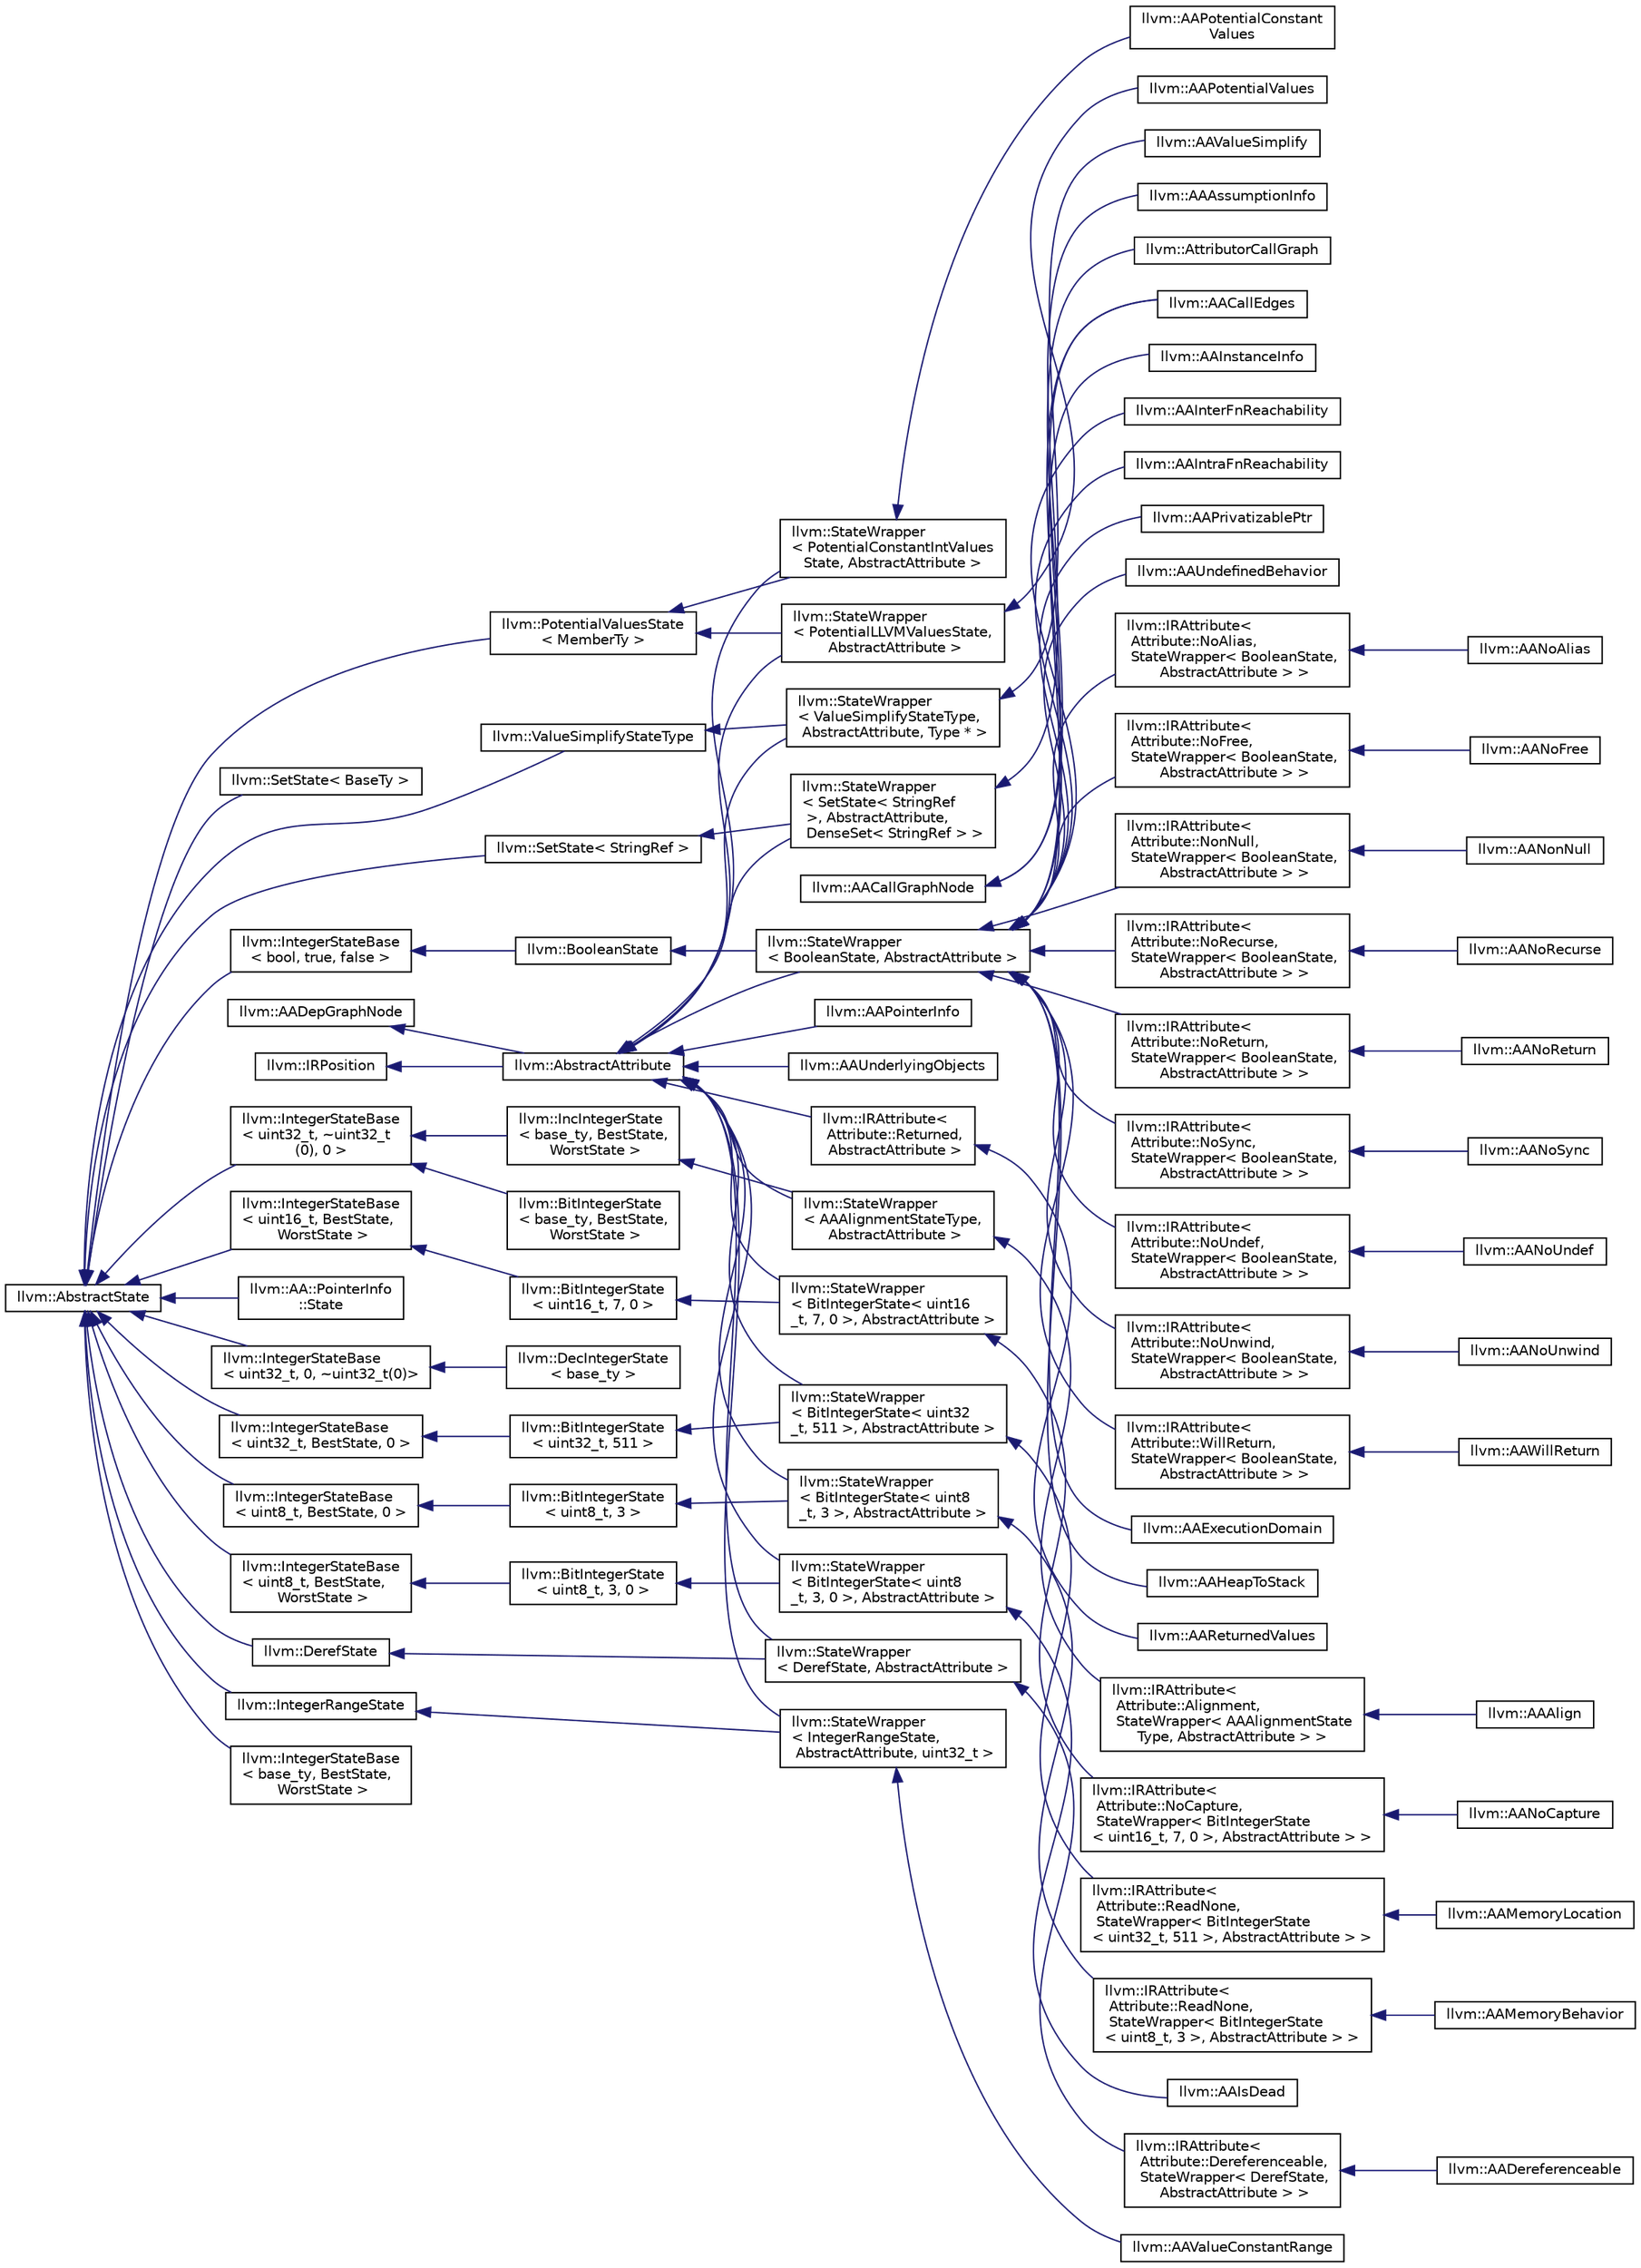 digraph "Graphical Class Hierarchy"
{
 // LATEX_PDF_SIZE
  bgcolor="transparent";
  edge [fontname="Helvetica",fontsize="10",labelfontname="Helvetica",labelfontsize="10"];
  node [fontname="Helvetica",fontsize="10",shape=record];
  rankdir="LR";
  Node13698 [label="llvm::AACallGraphNode",height=0.2,width=0.4,color="black",URL="$structllvm_1_1AACallGraphNode.html",tooltip=" "];
  Node13698 -> Node39 [dir="back",color="midnightblue",fontsize="10",style="solid",fontname="Helvetica"];
  Node39 [label="llvm::AACallEdges",height=0.2,width=0.4,color="black",URL="$structllvm_1_1AACallEdges.html",tooltip="An abstract state for querying live call edges."];
  Node13698 -> Node13699 [dir="back",color="midnightblue",fontsize="10",style="solid",fontname="Helvetica"];
  Node13699 [label="llvm::AttributorCallGraph",height=0.2,width=0.4,color="black",URL="$structllvm_1_1AttributorCallGraph.html",tooltip=" "];
  Node13696 [label="llvm::AADepGraphNode",height=0.2,width=0.4,color="black",URL="$structllvm_1_1AADepGraphNode.html",tooltip="}"];
  Node13696 -> Node1 [dir="back",color="midnightblue",fontsize="10",style="solid",fontname="Helvetica"];
  Node1 [label="llvm::AbstractAttribute",height=0.2,width=0.4,color="black",URL="$structllvm_1_1AbstractAttribute.html",tooltip="Base struct for all \"concrete attribute\" deductions."];
  Node1 -> Node2 [dir="back",color="midnightblue",fontsize="10",style="solid",fontname="Helvetica"];
  Node2 [label="llvm::IRAttribute\<\l Attribute::Returned,\l AbstractAttribute \>",height=0.2,width=0.4,color="black",URL="$structllvm_1_1IRAttribute.html",tooltip=" "];
  Node2 -> Node3 [dir="back",color="midnightblue",fontsize="10",style="solid",fontname="Helvetica"];
  Node3 [label="llvm::AAReturnedValues",height=0.2,width=0.4,color="black",URL="$structllvm_1_1AAReturnedValues.html",tooltip="An abstract attribute for the returned values of a function."];
  Node1 -> Node4 [dir="back",color="midnightblue",fontsize="10",style="solid",fontname="Helvetica"];
  Node4 [label="llvm::AAPointerInfo",height=0.2,width=0.4,color="black",URL="$structllvm_1_1AAPointerInfo.html",tooltip="An abstract interface for struct information."];
  Node1 -> Node5 [dir="back",color="midnightblue",fontsize="10",style="solid",fontname="Helvetica"];
  Node5 [label="llvm::AAUnderlyingObjects",height=0.2,width=0.4,color="black",URL="$structllvm_1_1AAUnderlyingObjects.html",tooltip="An abstract attribute for getting all assumption underlying objects."];
  Node1 -> Node6 [dir="back",color="midnightblue",fontsize="10",style="solid",fontname="Helvetica"];
  Node6 [label="llvm::StateWrapper\l\< AAAlignmentStateType,\l AbstractAttribute \>",height=0.2,width=0.4,color="black",URL="$structllvm_1_1StateWrapper.html",tooltip=" "];
  Node6 -> Node7 [dir="back",color="midnightblue",fontsize="10",style="solid",fontname="Helvetica"];
  Node7 [label="llvm::IRAttribute\<\l Attribute::Alignment,\l StateWrapper\< AAAlignmentState\lType, AbstractAttribute \> \>",height=0.2,width=0.4,color="black",URL="$structllvm_1_1IRAttribute.html",tooltip=" "];
  Node7 -> Node8 [dir="back",color="midnightblue",fontsize="10",style="solid",fontname="Helvetica"];
  Node8 [label="llvm::AAAlign",height=0.2,width=0.4,color="black",URL="$structllvm_1_1AAAlign.html",tooltip="An abstract interface for all align attributes."];
  Node1 -> Node9 [dir="back",color="midnightblue",fontsize="10",style="solid",fontname="Helvetica"];
  Node9 [label="llvm::StateWrapper\l\< BitIntegerState\< uint16\l_t, 7, 0 \>, AbstractAttribute \>",height=0.2,width=0.4,color="black",URL="$structllvm_1_1StateWrapper.html",tooltip=" "];
  Node9 -> Node10 [dir="back",color="midnightblue",fontsize="10",style="solid",fontname="Helvetica"];
  Node10 [label="llvm::IRAttribute\<\l Attribute::NoCapture,\l StateWrapper\< BitIntegerState\l\< uint16_t, 7, 0 \>, AbstractAttribute \> \>",height=0.2,width=0.4,color="black",URL="$structllvm_1_1IRAttribute.html",tooltip=" "];
  Node10 -> Node11 [dir="back",color="midnightblue",fontsize="10",style="solid",fontname="Helvetica"];
  Node11 [label="llvm::AANoCapture",height=0.2,width=0.4,color="black",URL="$structllvm_1_1AANoCapture.html",tooltip="An abstract interface for all nocapture attributes."];
  Node1 -> Node12 [dir="back",color="midnightblue",fontsize="10",style="solid",fontname="Helvetica"];
  Node12 [label="llvm::StateWrapper\l\< BitIntegerState\< uint32\l_t, 511 \>, AbstractAttribute \>",height=0.2,width=0.4,color="black",URL="$structllvm_1_1StateWrapper.html",tooltip=" "];
  Node12 -> Node13 [dir="back",color="midnightblue",fontsize="10",style="solid",fontname="Helvetica"];
  Node13 [label="llvm::IRAttribute\<\l Attribute::ReadNone,\l StateWrapper\< BitIntegerState\l\< uint32_t, 511 \>, AbstractAttribute \> \>",height=0.2,width=0.4,color="black",URL="$structllvm_1_1IRAttribute.html",tooltip=" "];
  Node13 -> Node14 [dir="back",color="midnightblue",fontsize="10",style="solid",fontname="Helvetica"];
  Node14 [label="llvm::AAMemoryLocation",height=0.2,width=0.4,color="black",URL="$structllvm_1_1AAMemoryLocation.html",tooltip="An abstract interface for all memory location attributes (readnone/argmemonly/inaccessiblememonly/ina..."];
  Node1 -> Node15 [dir="back",color="midnightblue",fontsize="10",style="solid",fontname="Helvetica"];
  Node15 [label="llvm::StateWrapper\l\< BitIntegerState\< uint8\l_t, 3 \>, AbstractAttribute \>",height=0.2,width=0.4,color="black",URL="$structllvm_1_1StateWrapper.html",tooltip=" "];
  Node15 -> Node16 [dir="back",color="midnightblue",fontsize="10",style="solid",fontname="Helvetica"];
  Node16 [label="llvm::IRAttribute\<\l Attribute::ReadNone,\l StateWrapper\< BitIntegerState\l\< uint8_t, 3 \>, AbstractAttribute \> \>",height=0.2,width=0.4,color="black",URL="$structllvm_1_1IRAttribute.html",tooltip=" "];
  Node16 -> Node17 [dir="back",color="midnightblue",fontsize="10",style="solid",fontname="Helvetica"];
  Node17 [label="llvm::AAMemoryBehavior",height=0.2,width=0.4,color="black",URL="$structllvm_1_1AAMemoryBehavior.html",tooltip="An abstract interface for memory access kind related attributes (readnone/readonly/writeonly)."];
  Node1 -> Node18 [dir="back",color="midnightblue",fontsize="10",style="solid",fontname="Helvetica"];
  Node18 [label="llvm::StateWrapper\l\< BitIntegerState\< uint8\l_t, 3, 0 \>, AbstractAttribute \>",height=0.2,width=0.4,color="black",URL="$structllvm_1_1StateWrapper.html",tooltip=" "];
  Node18 -> Node19 [dir="back",color="midnightblue",fontsize="10",style="solid",fontname="Helvetica"];
  Node19 [label="llvm::AAIsDead",height=0.2,width=0.4,color="black",URL="$structllvm_1_1AAIsDead.html",tooltip="An abstract interface for liveness abstract attribute."];
  Node1 -> Node20 [dir="back",color="midnightblue",fontsize="10",style="solid",fontname="Helvetica"];
  Node20 [label="llvm::StateWrapper\l\< BooleanState, AbstractAttribute \>",height=0.2,width=0.4,color="black",URL="$structllvm_1_1StateWrapper.html",tooltip=" "];
  Node20 -> Node21 [dir="back",color="midnightblue",fontsize="10",style="solid",fontname="Helvetica"];
  Node21 [label="llvm::IRAttribute\<\l Attribute::NoAlias,\l StateWrapper\< BooleanState,\l AbstractAttribute \> \>",height=0.2,width=0.4,color="black",URL="$structllvm_1_1IRAttribute.html",tooltip=" "];
  Node21 -> Node22 [dir="back",color="midnightblue",fontsize="10",style="solid",fontname="Helvetica"];
  Node22 [label="llvm::AANoAlias",height=0.2,width=0.4,color="black",URL="$structllvm_1_1AANoAlias.html",tooltip="An abstract interface for all noalias attributes."];
  Node20 -> Node23 [dir="back",color="midnightblue",fontsize="10",style="solid",fontname="Helvetica"];
  Node23 [label="llvm::IRAttribute\<\l Attribute::NoFree,\l StateWrapper\< BooleanState,\l AbstractAttribute \> \>",height=0.2,width=0.4,color="black",URL="$structllvm_1_1IRAttribute.html",tooltip=" "];
  Node23 -> Node24 [dir="back",color="midnightblue",fontsize="10",style="solid",fontname="Helvetica"];
  Node24 [label="llvm::AANoFree",height=0.2,width=0.4,color="black",URL="$structllvm_1_1AANoFree.html",tooltip="An AbstractAttribute for nofree."];
  Node20 -> Node25 [dir="back",color="midnightblue",fontsize="10",style="solid",fontname="Helvetica"];
  Node25 [label="llvm::IRAttribute\<\l Attribute::NonNull,\l StateWrapper\< BooleanState,\l AbstractAttribute \> \>",height=0.2,width=0.4,color="black",URL="$structllvm_1_1IRAttribute.html",tooltip=" "];
  Node25 -> Node26 [dir="back",color="midnightblue",fontsize="10",style="solid",fontname="Helvetica"];
  Node26 [label="llvm::AANonNull",height=0.2,width=0.4,color="black",URL="$structllvm_1_1AANonNull.html",tooltip="An abstract interface for all nonnull attributes."];
  Node20 -> Node27 [dir="back",color="midnightblue",fontsize="10",style="solid",fontname="Helvetica"];
  Node27 [label="llvm::IRAttribute\<\l Attribute::NoRecurse,\l StateWrapper\< BooleanState,\l AbstractAttribute \> \>",height=0.2,width=0.4,color="black",URL="$structllvm_1_1IRAttribute.html",tooltip=" "];
  Node27 -> Node28 [dir="back",color="midnightblue",fontsize="10",style="solid",fontname="Helvetica"];
  Node28 [label="llvm::AANoRecurse",height=0.2,width=0.4,color="black",URL="$structllvm_1_1AANoRecurse.html",tooltip="An abstract attribute for norecurse."];
  Node20 -> Node29 [dir="back",color="midnightblue",fontsize="10",style="solid",fontname="Helvetica"];
  Node29 [label="llvm::IRAttribute\<\l Attribute::NoReturn,\l StateWrapper\< BooleanState,\l AbstractAttribute \> \>",height=0.2,width=0.4,color="black",URL="$structllvm_1_1IRAttribute.html",tooltip=" "];
  Node29 -> Node30 [dir="back",color="midnightblue",fontsize="10",style="solid",fontname="Helvetica"];
  Node30 [label="llvm::AANoReturn",height=0.2,width=0.4,color="black",URL="$structllvm_1_1AANoReturn.html",tooltip="An AbstractAttribute for noreturn."];
  Node20 -> Node31 [dir="back",color="midnightblue",fontsize="10",style="solid",fontname="Helvetica"];
  Node31 [label="llvm::IRAttribute\<\l Attribute::NoSync,\l StateWrapper\< BooleanState,\l AbstractAttribute \> \>",height=0.2,width=0.4,color="black",URL="$structllvm_1_1IRAttribute.html",tooltip=" "];
  Node31 -> Node32 [dir="back",color="midnightblue",fontsize="10",style="solid",fontname="Helvetica"];
  Node32 [label="llvm::AANoSync",height=0.2,width=0.4,color="black",URL="$structllvm_1_1AANoSync.html",tooltip=" "];
  Node20 -> Node33 [dir="back",color="midnightblue",fontsize="10",style="solid",fontname="Helvetica"];
  Node33 [label="llvm::IRAttribute\<\l Attribute::NoUndef,\l StateWrapper\< BooleanState,\l AbstractAttribute \> \>",height=0.2,width=0.4,color="black",URL="$structllvm_1_1IRAttribute.html",tooltip=" "];
  Node33 -> Node34 [dir="back",color="midnightblue",fontsize="10",style="solid",fontname="Helvetica"];
  Node34 [label="llvm::AANoUndef",height=0.2,width=0.4,color="black",URL="$structllvm_1_1AANoUndef.html",tooltip="An abstract interface for all noundef attributes."];
  Node20 -> Node35 [dir="back",color="midnightblue",fontsize="10",style="solid",fontname="Helvetica"];
  Node35 [label="llvm::IRAttribute\<\l Attribute::NoUnwind,\l StateWrapper\< BooleanState,\l AbstractAttribute \> \>",height=0.2,width=0.4,color="black",URL="$structllvm_1_1IRAttribute.html",tooltip=" "];
  Node35 -> Node36 [dir="back",color="midnightblue",fontsize="10",style="solid",fontname="Helvetica"];
  Node36 [label="llvm::AANoUnwind",height=0.2,width=0.4,color="black",URL="$structllvm_1_1AANoUnwind.html",tooltip=" "];
  Node20 -> Node37 [dir="back",color="midnightblue",fontsize="10",style="solid",fontname="Helvetica"];
  Node37 [label="llvm::IRAttribute\<\l Attribute::WillReturn,\l StateWrapper\< BooleanState,\l AbstractAttribute \> \>",height=0.2,width=0.4,color="black",URL="$structllvm_1_1IRAttribute.html",tooltip=" "];
  Node37 -> Node38 [dir="back",color="midnightblue",fontsize="10",style="solid",fontname="Helvetica"];
  Node38 [label="llvm::AAWillReturn",height=0.2,width=0.4,color="black",URL="$structllvm_1_1AAWillReturn.html",tooltip="An abstract attribute for willreturn."];
  Node20 -> Node39 [dir="back",color="midnightblue",fontsize="10",style="solid",fontname="Helvetica"];
  Node20 -> Node40 [dir="back",color="midnightblue",fontsize="10",style="solid",fontname="Helvetica"];
  Node40 [label="llvm::AAExecutionDomain",height=0.2,width=0.4,color="black",URL="$structllvm_1_1AAExecutionDomain.html",tooltip=" "];
  Node20 -> Node41 [dir="back",color="midnightblue",fontsize="10",style="solid",fontname="Helvetica"];
  Node41 [label="llvm::AAHeapToStack",height=0.2,width=0.4,color="black",URL="$structllvm_1_1AAHeapToStack.html",tooltip=" "];
  Node20 -> Node42 [dir="back",color="midnightblue",fontsize="10",style="solid",fontname="Helvetica"];
  Node42 [label="llvm::AAInstanceInfo",height=0.2,width=0.4,color="black",URL="$structllvm_1_1AAInstanceInfo.html",tooltip="An abstract interface to track if a value leaves it's defining function instance."];
  Node20 -> Node43 [dir="back",color="midnightblue",fontsize="10",style="solid",fontname="Helvetica"];
  Node43 [label="llvm::AAInterFnReachability",height=0.2,width=0.4,color="black",URL="$structllvm_1_1AAInterFnReachability.html",tooltip="An abstract Attribute for computing reachability between functions."];
  Node20 -> Node44 [dir="back",color="midnightblue",fontsize="10",style="solid",fontname="Helvetica"];
  Node44 [label="llvm::AAIntraFnReachability",height=0.2,width=0.4,color="black",URL="$structllvm_1_1AAIntraFnReachability.html",tooltip="An abstract interface to determine reachability of point A to B."];
  Node20 -> Node45 [dir="back",color="midnightblue",fontsize="10",style="solid",fontname="Helvetica"];
  Node45 [label="llvm::AAPrivatizablePtr",height=0.2,width=0.4,color="black",URL="$structllvm_1_1AAPrivatizablePtr.html",tooltip="An abstract interface for privatizability."];
  Node20 -> Node46 [dir="back",color="midnightblue",fontsize="10",style="solid",fontname="Helvetica"];
  Node46 [label="llvm::AAUndefinedBehavior",height=0.2,width=0.4,color="black",URL="$structllvm_1_1AAUndefinedBehavior.html",tooltip="An abstract attribute for undefined behavior."];
  Node1 -> Node47 [dir="back",color="midnightblue",fontsize="10",style="solid",fontname="Helvetica"];
  Node47 [label="llvm::StateWrapper\l\< DerefState, AbstractAttribute \>",height=0.2,width=0.4,color="black",URL="$structllvm_1_1StateWrapper.html",tooltip=" "];
  Node47 -> Node48 [dir="back",color="midnightblue",fontsize="10",style="solid",fontname="Helvetica"];
  Node48 [label="llvm::IRAttribute\<\l Attribute::Dereferenceable,\l StateWrapper\< DerefState,\l AbstractAttribute \> \>",height=0.2,width=0.4,color="black",URL="$structllvm_1_1IRAttribute.html",tooltip=" "];
  Node48 -> Node49 [dir="back",color="midnightblue",fontsize="10",style="solid",fontname="Helvetica"];
  Node49 [label="llvm::AADereferenceable",height=0.2,width=0.4,color="black",URL="$structllvm_1_1AADereferenceable.html",tooltip="An abstract interface for all dereferenceable attribute."];
  Node1 -> Node50 [dir="back",color="midnightblue",fontsize="10",style="solid",fontname="Helvetica"];
  Node50 [label="llvm::StateWrapper\l\< IntegerRangeState,\l AbstractAttribute, uint32_t \>",height=0.2,width=0.4,color="black",URL="$structllvm_1_1StateWrapper.html",tooltip=" "];
  Node50 -> Node51 [dir="back",color="midnightblue",fontsize="10",style="solid",fontname="Helvetica"];
  Node51 [label="llvm::AAValueConstantRange",height=0.2,width=0.4,color="black",URL="$structllvm_1_1AAValueConstantRange.html",tooltip="An abstract interface for range value analysis."];
  Node1 -> Node52 [dir="back",color="midnightblue",fontsize="10",style="solid",fontname="Helvetica"];
  Node52 [label="llvm::StateWrapper\l\< PotentialConstantIntValues\lState, AbstractAttribute \>",height=0.2,width=0.4,color="black",URL="$structllvm_1_1StateWrapper.html",tooltip=" "];
  Node52 -> Node53 [dir="back",color="midnightblue",fontsize="10",style="solid",fontname="Helvetica"];
  Node53 [label="llvm::AAPotentialConstant\lValues",height=0.2,width=0.4,color="black",URL="$structllvm_1_1AAPotentialConstantValues.html",tooltip="An abstract interface for potential values analysis."];
  Node1 -> Node54 [dir="back",color="midnightblue",fontsize="10",style="solid",fontname="Helvetica"];
  Node54 [label="llvm::StateWrapper\l\< PotentialLLVMValuesState,\l AbstractAttribute \>",height=0.2,width=0.4,color="black",URL="$structllvm_1_1StateWrapper.html",tooltip=" "];
  Node54 -> Node55 [dir="back",color="midnightblue",fontsize="10",style="solid",fontname="Helvetica"];
  Node55 [label="llvm::AAPotentialValues",height=0.2,width=0.4,color="black",URL="$structllvm_1_1AAPotentialValues.html",tooltip=" "];
  Node1 -> Node56 [dir="back",color="midnightblue",fontsize="10",style="solid",fontname="Helvetica"];
  Node56 [label="llvm::StateWrapper\l\< SetState\< StringRef\l \>, AbstractAttribute,\l DenseSet\< StringRef \> \>",height=0.2,width=0.4,color="black",URL="$structllvm_1_1StateWrapper.html",tooltip=" "];
  Node56 -> Node57 [dir="back",color="midnightblue",fontsize="10",style="solid",fontname="Helvetica"];
  Node57 [label="llvm::AAAssumptionInfo",height=0.2,width=0.4,color="black",URL="$structllvm_1_1AAAssumptionInfo.html",tooltip="An abstract attribute for getting assumption information."];
  Node1 -> Node58 [dir="back",color="midnightblue",fontsize="10",style="solid",fontname="Helvetica"];
  Node58 [label="llvm::StateWrapper\l\< ValueSimplifyStateType,\l AbstractAttribute, Type * \>",height=0.2,width=0.4,color="black",URL="$structllvm_1_1StateWrapper.html",tooltip=" "];
  Node58 -> Node59 [dir="back",color="midnightblue",fontsize="10",style="solid",fontname="Helvetica"];
  Node59 [label="llvm::AAValueSimplify",height=0.2,width=0.4,color="black",URL="$structllvm_1_1AAValueSimplify.html",tooltip="An abstract interface for value simplify abstract attribute."];
  Node13627 [label="llvm::AbstractState",height=0.2,width=0.4,color="black",URL="$structllvm_1_1AbstractState.html",tooltip="An interface to query the internal state of an abstract attribute."];
  Node13627 -> Node13628 [dir="back",color="midnightblue",fontsize="10",style="solid",fontname="Helvetica"];
  Node13628 [label="llvm::AA::PointerInfo\l::State",height=0.2,width=0.4,color="black",URL="$structAA_1_1PointerInfo_1_1State.html",tooltip="A type to track pointer/struct usage and accesses for AAPointerInfo."];
  Node13627 -> Node13629 [dir="back",color="midnightblue",fontsize="10",style="solid",fontname="Helvetica"];
  Node13629 [label="llvm::IntegerStateBase\l\< bool, true, false \>",height=0.2,width=0.4,color="black",URL="$structllvm_1_1IntegerStateBase.html",tooltip=" "];
  Node13629 -> Node13630 [dir="back",color="midnightblue",fontsize="10",style="solid",fontname="Helvetica"];
  Node13630 [label="llvm::BooleanState",height=0.2,width=0.4,color="black",URL="$structllvm_1_1BooleanState.html",tooltip="Simple wrapper for a single bit (boolean) state."];
  Node13630 -> Node20 [dir="back",color="midnightblue",fontsize="10",style="solid",fontname="Helvetica"];
  Node13627 -> Node13631 [dir="back",color="midnightblue",fontsize="10",style="solid",fontname="Helvetica"];
  Node13631 [label="llvm::IntegerStateBase\l\< uint16_t, BestState,\l WorstState \>",height=0.2,width=0.4,color="black",URL="$structllvm_1_1IntegerStateBase.html",tooltip=" "];
  Node13631 -> Node13632 [dir="back",color="midnightblue",fontsize="10",style="solid",fontname="Helvetica"];
  Node13632 [label="llvm::BitIntegerState\l\< uint16_t, 7, 0 \>",height=0.2,width=0.4,color="black",URL="$structllvm_1_1BitIntegerState.html",tooltip=" "];
  Node13632 -> Node9 [dir="back",color="midnightblue",fontsize="10",style="solid",fontname="Helvetica"];
  Node13627 -> Node13633 [dir="back",color="midnightblue",fontsize="10",style="solid",fontname="Helvetica"];
  Node13633 [label="llvm::IntegerStateBase\l\< uint32_t, 0, ~uint32_t(0)\>",height=0.2,width=0.4,color="black",URL="$structllvm_1_1IntegerStateBase.html",tooltip=" "];
  Node13633 -> Node13634 [dir="back",color="midnightblue",fontsize="10",style="solid",fontname="Helvetica"];
  Node13634 [label="llvm::DecIntegerState\l\< base_ty \>",height=0.2,width=0.4,color="black",URL="$structllvm_1_1DecIntegerState.html",tooltip="Specialization of the integer state for a decreasing value, hence 0 is the best state and ~0u the wor..."];
  Node13627 -> Node13635 [dir="back",color="midnightblue",fontsize="10",style="solid",fontname="Helvetica"];
  Node13635 [label="llvm::IntegerStateBase\l\< uint32_t, BestState, 0 \>",height=0.2,width=0.4,color="black",URL="$structllvm_1_1IntegerStateBase.html",tooltip=" "];
  Node13635 -> Node13636 [dir="back",color="midnightblue",fontsize="10",style="solid",fontname="Helvetica"];
  Node13636 [label="llvm::BitIntegerState\l\< uint32_t, 511 \>",height=0.2,width=0.4,color="black",URL="$structllvm_1_1BitIntegerState.html",tooltip=" "];
  Node13636 -> Node12 [dir="back",color="midnightblue",fontsize="10",style="solid",fontname="Helvetica"];
  Node13627 -> Node13637 [dir="back",color="midnightblue",fontsize="10",style="solid",fontname="Helvetica"];
  Node13637 [label="llvm::IntegerStateBase\l\< uint32_t, ~uint32_t\l(0), 0 \>",height=0.2,width=0.4,color="black",URL="$structllvm_1_1IntegerStateBase.html",tooltip=" "];
  Node13637 -> Node13638 [dir="back",color="midnightblue",fontsize="10",style="solid",fontname="Helvetica"];
  Node13638 [label="llvm::BitIntegerState\l\< base_ty, BestState,\l WorstState \>",height=0.2,width=0.4,color="black",URL="$structllvm_1_1BitIntegerState.html",tooltip="Specialization of the integer state for a bit-wise encoding."];
  Node13637 -> Node13639 [dir="back",color="midnightblue",fontsize="10",style="solid",fontname="Helvetica"];
  Node13639 [label="llvm::IncIntegerState\l\< base_ty, BestState,\l WorstState \>",height=0.2,width=0.4,color="black",URL="$structllvm_1_1IncIntegerState.html",tooltip="Specialization of the integer state for an increasing value, hence ~0u is the best state and 0 the wo..."];
  Node13639 -> Node6 [dir="back",color="midnightblue",fontsize="10",style="solid",fontname="Helvetica"];
  Node13627 -> Node13640 [dir="back",color="midnightblue",fontsize="10",style="solid",fontname="Helvetica"];
  Node13640 [label="llvm::IntegerStateBase\l\< uint8_t, BestState, 0 \>",height=0.2,width=0.4,color="black",URL="$structllvm_1_1IntegerStateBase.html",tooltip=" "];
  Node13640 -> Node13641 [dir="back",color="midnightblue",fontsize="10",style="solid",fontname="Helvetica"];
  Node13641 [label="llvm::BitIntegerState\l\< uint8_t, 3 \>",height=0.2,width=0.4,color="black",URL="$structllvm_1_1BitIntegerState.html",tooltip=" "];
  Node13641 -> Node15 [dir="back",color="midnightblue",fontsize="10",style="solid",fontname="Helvetica"];
  Node13627 -> Node13642 [dir="back",color="midnightblue",fontsize="10",style="solid",fontname="Helvetica"];
  Node13642 [label="llvm::IntegerStateBase\l\< uint8_t, BestState,\l WorstState \>",height=0.2,width=0.4,color="black",URL="$structllvm_1_1IntegerStateBase.html",tooltip=" "];
  Node13642 -> Node13643 [dir="back",color="midnightblue",fontsize="10",style="solid",fontname="Helvetica"];
  Node13643 [label="llvm::BitIntegerState\l\< uint8_t, 3, 0 \>",height=0.2,width=0.4,color="black",URL="$structllvm_1_1BitIntegerState.html",tooltip=" "];
  Node13643 -> Node18 [dir="back",color="midnightblue",fontsize="10",style="solid",fontname="Helvetica"];
  Node13627 -> Node13644 [dir="back",color="midnightblue",fontsize="10",style="solid",fontname="Helvetica"];
  Node13644 [label="llvm::DerefState",height=0.2,width=0.4,color="black",URL="$structllvm_1_1DerefState.html",tooltip="State for dereferenceable attribute."];
  Node13644 -> Node47 [dir="back",color="midnightblue",fontsize="10",style="solid",fontname="Helvetica"];
  Node13627 -> Node13645 [dir="back",color="midnightblue",fontsize="10",style="solid",fontname="Helvetica"];
  Node13645 [label="llvm::IntegerRangeState",height=0.2,width=0.4,color="black",URL="$structllvm_1_1IntegerRangeState.html",tooltip="State for an integer range."];
  Node13645 -> Node50 [dir="back",color="midnightblue",fontsize="10",style="solid",fontname="Helvetica"];
  Node13627 -> Node13646 [dir="back",color="midnightblue",fontsize="10",style="solid",fontname="Helvetica"];
  Node13646 [label="llvm::IntegerStateBase\l\< base_ty, BestState,\l WorstState \>",height=0.2,width=0.4,color="black",URL="$structllvm_1_1IntegerStateBase.html",tooltip="Simple state with integers encoding."];
  Node13627 -> Node13647 [dir="back",color="midnightblue",fontsize="10",style="solid",fontname="Helvetica"];
  Node13647 [label="llvm::PotentialValuesState\l\< MemberTy \>",height=0.2,width=0.4,color="black",URL="$structllvm_1_1PotentialValuesState.html",tooltip="A class for a set state."];
  Node13647 -> Node52 [dir="back",color="midnightblue",fontsize="10",style="solid",fontname="Helvetica"];
  Node13647 -> Node54 [dir="back",color="midnightblue",fontsize="10",style="solid",fontname="Helvetica"];
  Node13627 -> Node13648 [dir="back",color="midnightblue",fontsize="10",style="solid",fontname="Helvetica"];
  Node13648 [label="llvm::SetState\< BaseTy \>",height=0.2,width=0.4,color="black",URL="$structllvm_1_1SetState.html",tooltip="Simple state for a set."];
  Node13627 -> Node13649 [dir="back",color="midnightblue",fontsize="10",style="solid",fontname="Helvetica"];
  Node13649 [label="llvm::ValueSimplifyStateType",height=0.2,width=0.4,color="black",URL="$structllvm_1_1ValueSimplifyStateType.html",tooltip=" "];
  Node13649 -> Node58 [dir="back",color="midnightblue",fontsize="10",style="solid",fontname="Helvetica"];
  Node13627 -> Node13650 [dir="back",color="midnightblue",fontsize="10",style="solid",fontname="Helvetica"];
  Node13650 [label="llvm::SetState\< StringRef \>",height=0.2,width=0.4,color="black",URL="$structllvm_1_1SetState.html",tooltip=" "];
  Node13650 -> Node56 [dir="back",color="midnightblue",fontsize="10",style="solid",fontname="Helvetica"];
  Node0 [label="llvm::IRPosition",height=0.2,width=0.4,color="black",URL="$structllvm_1_1IRPosition.html",tooltip="Helper to describe and deal with positions in the LLVM-IR."];
  Node0 -> Node1 [dir="back",color="midnightblue",fontsize="10",style="solid",fontname="Helvetica"];
}
